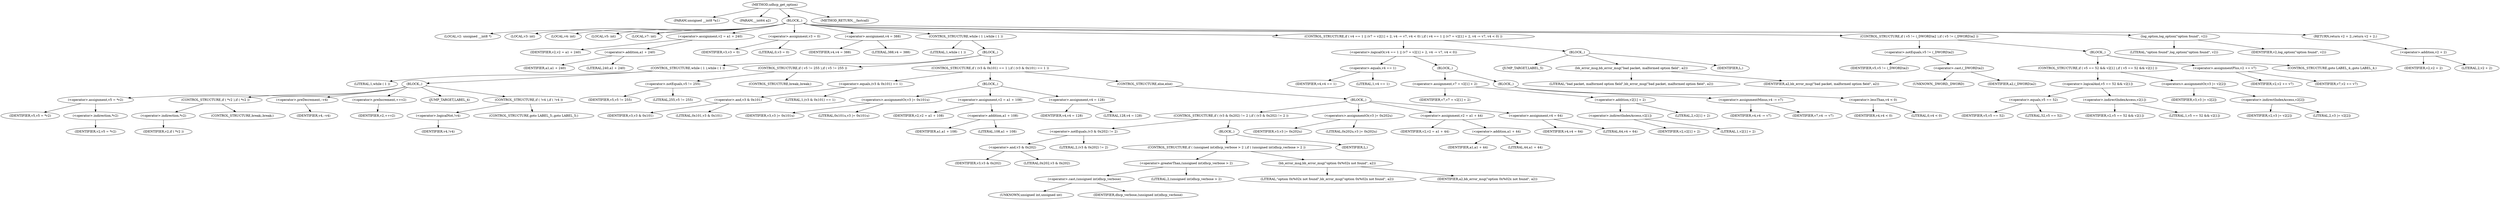 digraph udhcp_get_option {  
"1000106" [label = "(METHOD,udhcp_get_option)" ]
"1000107" [label = "(PARAM,unsigned __int8 *a1)" ]
"1000108" [label = "(PARAM,__int64 a2)" ]
"1000109" [label = "(BLOCK,,)" ]
"1000110" [label = "(LOCAL,v2: unsigned __int8 *)" ]
"1000111" [label = "(LOCAL,v3: int)" ]
"1000112" [label = "(LOCAL,v4: int)" ]
"1000113" [label = "(LOCAL,v5: int)" ]
"1000114" [label = "(LOCAL,v7: int)" ]
"1000115" [label = "(<operator>.assignment,v2 = a1 + 240)" ]
"1000116" [label = "(IDENTIFIER,v2,v2 = a1 + 240)" ]
"1000117" [label = "(<operator>.addition,a1 + 240)" ]
"1000118" [label = "(IDENTIFIER,a1,a1 + 240)" ]
"1000119" [label = "(LITERAL,240,a1 + 240)" ]
"1000120" [label = "(<operator>.assignment,v3 = 0)" ]
"1000121" [label = "(IDENTIFIER,v3,v3 = 0)" ]
"1000122" [label = "(LITERAL,0,v3 = 0)" ]
"1000123" [label = "(<operator>.assignment,v4 = 388)" ]
"1000124" [label = "(IDENTIFIER,v4,v4 = 388)" ]
"1000125" [label = "(LITERAL,388,v4 = 388)" ]
"1000126" [label = "(CONTROL_STRUCTURE,while ( 1 ),while ( 1 ))" ]
"1000127" [label = "(LITERAL,1,while ( 1 ))" ]
"1000128" [label = "(BLOCK,,)" ]
"1000129" [label = "(CONTROL_STRUCTURE,while ( 1 ),while ( 1 ))" ]
"1000130" [label = "(LITERAL,1,while ( 1 ))" ]
"1000131" [label = "(BLOCK,,)" ]
"1000132" [label = "(<operator>.assignment,v5 = *v2)" ]
"1000133" [label = "(IDENTIFIER,v5,v5 = *v2)" ]
"1000134" [label = "(<operator>.indirection,*v2)" ]
"1000135" [label = "(IDENTIFIER,v2,v5 = *v2)" ]
"1000136" [label = "(CONTROL_STRUCTURE,if ( *v2 ),if ( *v2 ))" ]
"1000137" [label = "(<operator>.indirection,*v2)" ]
"1000138" [label = "(IDENTIFIER,v2,if ( *v2 ))" ]
"1000139" [label = "(CONTROL_STRUCTURE,break;,break;)" ]
"1000140" [label = "(<operator>.preDecrement,--v4)" ]
"1000141" [label = "(IDENTIFIER,v4,--v4)" ]
"1000142" [label = "(<operator>.preIncrement,++v2)" ]
"1000143" [label = "(IDENTIFIER,v2,++v2)" ]
"1000144" [label = "(JUMP_TARGET,LABEL_4)" ]
"1000145" [label = "(CONTROL_STRUCTURE,if ( !v4 ),if ( !v4 ))" ]
"1000146" [label = "(<operator>.logicalNot,!v4)" ]
"1000147" [label = "(IDENTIFIER,v4,!v4)" ]
"1000148" [label = "(CONTROL_STRUCTURE,goto LABEL_5;,goto LABEL_5;)" ]
"1000149" [label = "(CONTROL_STRUCTURE,if ( v5 != 255 ),if ( v5 != 255 ))" ]
"1000150" [label = "(<operator>.notEquals,v5 != 255)" ]
"1000151" [label = "(IDENTIFIER,v5,v5 != 255)" ]
"1000152" [label = "(LITERAL,255,v5 != 255)" ]
"1000153" [label = "(CONTROL_STRUCTURE,break;,break;)" ]
"1000154" [label = "(CONTROL_STRUCTURE,if ( (v3 & 0x101) == 1 ),if ( (v3 & 0x101) == 1 ))" ]
"1000155" [label = "(<operator>.equals,(v3 & 0x101) == 1)" ]
"1000156" [label = "(<operator>.and,v3 & 0x101)" ]
"1000157" [label = "(IDENTIFIER,v3,v3 & 0x101)" ]
"1000158" [label = "(LITERAL,0x101,v3 & 0x101)" ]
"1000159" [label = "(LITERAL,1,(v3 & 0x101) == 1)" ]
"1000160" [label = "(BLOCK,,)" ]
"1000161" [label = "(<operators>.assignmentOr,v3 |= 0x101u)" ]
"1000162" [label = "(IDENTIFIER,v3,v3 |= 0x101u)" ]
"1000163" [label = "(LITERAL,0x101u,v3 |= 0x101u)" ]
"1000164" [label = "(<operator>.assignment,v2 = a1 + 108)" ]
"1000165" [label = "(IDENTIFIER,v2,v2 = a1 + 108)" ]
"1000166" [label = "(<operator>.addition,a1 + 108)" ]
"1000167" [label = "(IDENTIFIER,a1,a1 + 108)" ]
"1000168" [label = "(LITERAL,108,a1 + 108)" ]
"1000169" [label = "(<operator>.assignment,v4 = 128)" ]
"1000170" [label = "(IDENTIFIER,v4,v4 = 128)" ]
"1000171" [label = "(LITERAL,128,v4 = 128)" ]
"1000172" [label = "(CONTROL_STRUCTURE,else,else)" ]
"1000173" [label = "(BLOCK,,)" ]
"1000174" [label = "(CONTROL_STRUCTURE,if ( (v3 & 0x202) != 2 ),if ( (v3 & 0x202) != 2 ))" ]
"1000175" [label = "(<operator>.notEquals,(v3 & 0x202) != 2)" ]
"1000176" [label = "(<operator>.and,v3 & 0x202)" ]
"1000177" [label = "(IDENTIFIER,v3,v3 & 0x202)" ]
"1000178" [label = "(LITERAL,0x202,v3 & 0x202)" ]
"1000179" [label = "(LITERAL,2,(v3 & 0x202) != 2)" ]
"1000180" [label = "(BLOCK,,)" ]
"1000181" [label = "(CONTROL_STRUCTURE,if ( (unsigned int)dhcp_verbose > 2 ),if ( (unsigned int)dhcp_verbose > 2 ))" ]
"1000182" [label = "(<operator>.greaterThan,(unsigned int)dhcp_verbose > 2)" ]
"1000183" [label = "(<operator>.cast,(unsigned int)dhcp_verbose)" ]
"1000184" [label = "(UNKNOWN,unsigned int,unsigned int)" ]
"1000185" [label = "(IDENTIFIER,dhcp_verbose,(unsigned int)dhcp_verbose)" ]
"1000186" [label = "(LITERAL,2,(unsigned int)dhcp_verbose > 2)" ]
"1000187" [label = "(bb_error_msg,bb_error_msg(\"option 0x%02x not found\", a2))" ]
"1000188" [label = "(LITERAL,\"option 0x%02x not found\",bb_error_msg(\"option 0x%02x not found\", a2))" ]
"1000189" [label = "(IDENTIFIER,a2,bb_error_msg(\"option 0x%02x not found\", a2))" ]
"1000190" [label = "(IDENTIFIER,L,)" ]
"1000191" [label = "(<operators>.assignmentOr,v3 |= 0x202u)" ]
"1000192" [label = "(IDENTIFIER,v3,v3 |= 0x202u)" ]
"1000193" [label = "(LITERAL,0x202u,v3 |= 0x202u)" ]
"1000194" [label = "(<operator>.assignment,v2 = a1 + 44)" ]
"1000195" [label = "(IDENTIFIER,v2,v2 = a1 + 44)" ]
"1000196" [label = "(<operator>.addition,a1 + 44)" ]
"1000197" [label = "(IDENTIFIER,a1,a1 + 44)" ]
"1000198" [label = "(LITERAL,44,a1 + 44)" ]
"1000199" [label = "(<operator>.assignment,v4 = 64)" ]
"1000200" [label = "(IDENTIFIER,v4,v4 = 64)" ]
"1000201" [label = "(LITERAL,64,v4 = 64)" ]
"1000202" [label = "(CONTROL_STRUCTURE,if ( v4 == 1 || (v7 = v2[1] + 2, v4 -= v7, v4 < 0) ),if ( v4 == 1 || (v7 = v2[1] + 2, v4 -= v7, v4 < 0) ))" ]
"1000203" [label = "(<operator>.logicalOr,v4 == 1 || (v7 = v2[1] + 2, v4 -= v7, v4 < 0))" ]
"1000204" [label = "(<operator>.equals,v4 == 1)" ]
"1000205" [label = "(IDENTIFIER,v4,v4 == 1)" ]
"1000206" [label = "(LITERAL,1,v4 == 1)" ]
"1000207" [label = "(BLOCK,,)" ]
"1000208" [label = "(<operator>.assignment,v7 = v2[1] + 2)" ]
"1000209" [label = "(IDENTIFIER,v7,v7 = v2[1] + 2)" ]
"1000210" [label = "(<operator>.addition,v2[1] + 2)" ]
"1000211" [label = "(<operator>.indirectIndexAccess,v2[1])" ]
"1000212" [label = "(IDENTIFIER,v2,v2[1] + 2)" ]
"1000213" [label = "(LITERAL,1,v2[1] + 2)" ]
"1000214" [label = "(LITERAL,2,v2[1] + 2)" ]
"1000215" [label = "(BLOCK,,)" ]
"1000216" [label = "(<operator>.assignmentMinus,v4 -= v7)" ]
"1000217" [label = "(IDENTIFIER,v4,v4 -= v7)" ]
"1000218" [label = "(IDENTIFIER,v7,v4 -= v7)" ]
"1000219" [label = "(<operator>.lessThan,v4 < 0)" ]
"1000220" [label = "(IDENTIFIER,v4,v4 < 0)" ]
"1000221" [label = "(LITERAL,0,v4 < 0)" ]
"1000222" [label = "(BLOCK,,)" ]
"1000223" [label = "(JUMP_TARGET,LABEL_5)" ]
"1000224" [label = "(bb_error_msg,bb_error_msg(\"bad packet, malformed option field\", a2))" ]
"1000225" [label = "(LITERAL,\"bad packet, malformed option field\",bb_error_msg(\"bad packet, malformed option field\", a2))" ]
"1000226" [label = "(IDENTIFIER,a2,bb_error_msg(\"bad packet, malformed option field\", a2))" ]
"1000227" [label = "(IDENTIFIER,L,)" ]
"1000228" [label = "(CONTROL_STRUCTURE,if ( v5 != (_DWORD)a2 ),if ( v5 != (_DWORD)a2 ))" ]
"1000229" [label = "(<operator>.notEquals,v5 != (_DWORD)a2)" ]
"1000230" [label = "(IDENTIFIER,v5,v5 != (_DWORD)a2)" ]
"1000231" [label = "(<operator>.cast,(_DWORD)a2)" ]
"1000232" [label = "(UNKNOWN,_DWORD,_DWORD)" ]
"1000233" [label = "(IDENTIFIER,a2,(_DWORD)a2)" ]
"1000234" [label = "(BLOCK,,)" ]
"1000235" [label = "(CONTROL_STRUCTURE,if ( v5 == 52 && v2[1] ),if ( v5 == 52 && v2[1] ))" ]
"1000236" [label = "(<operator>.logicalAnd,v5 == 52 && v2[1])" ]
"1000237" [label = "(<operator>.equals,v5 == 52)" ]
"1000238" [label = "(IDENTIFIER,v5,v5 == 52)" ]
"1000239" [label = "(LITERAL,52,v5 == 52)" ]
"1000240" [label = "(<operator>.indirectIndexAccess,v2[1])" ]
"1000241" [label = "(IDENTIFIER,v2,v5 == 52 && v2[1])" ]
"1000242" [label = "(LITERAL,1,v5 == 52 && v2[1])" ]
"1000243" [label = "(<operators>.assignmentOr,v3 |= v2[2])" ]
"1000244" [label = "(IDENTIFIER,v3,v3 |= v2[2])" ]
"1000245" [label = "(<operator>.indirectIndexAccess,v2[2])" ]
"1000246" [label = "(IDENTIFIER,v2,v3 |= v2[2])" ]
"1000247" [label = "(LITERAL,2,v3 |= v2[2])" ]
"1000248" [label = "(<operator>.assignmentPlus,v2 += v7)" ]
"1000249" [label = "(IDENTIFIER,v2,v2 += v7)" ]
"1000250" [label = "(IDENTIFIER,v7,v2 += v7)" ]
"1000251" [label = "(CONTROL_STRUCTURE,goto LABEL_4;,goto LABEL_4;)" ]
"1000252" [label = "(log_option,log_option(\"option found\", v2))" ]
"1000253" [label = "(LITERAL,\"option found\",log_option(\"option found\", v2))" ]
"1000254" [label = "(IDENTIFIER,v2,log_option(\"option found\", v2))" ]
"1000255" [label = "(RETURN,return v2 + 2;,return v2 + 2;)" ]
"1000256" [label = "(<operator>.addition,v2 + 2)" ]
"1000257" [label = "(IDENTIFIER,v2,v2 + 2)" ]
"1000258" [label = "(LITERAL,2,v2 + 2)" ]
"1000259" [label = "(METHOD_RETURN,__fastcall)" ]
  "1000106" -> "1000107" 
  "1000106" -> "1000108" 
  "1000106" -> "1000109" 
  "1000106" -> "1000259" 
  "1000109" -> "1000110" 
  "1000109" -> "1000111" 
  "1000109" -> "1000112" 
  "1000109" -> "1000113" 
  "1000109" -> "1000114" 
  "1000109" -> "1000115" 
  "1000109" -> "1000120" 
  "1000109" -> "1000123" 
  "1000109" -> "1000126" 
  "1000109" -> "1000202" 
  "1000109" -> "1000228" 
  "1000109" -> "1000252" 
  "1000109" -> "1000255" 
  "1000115" -> "1000116" 
  "1000115" -> "1000117" 
  "1000117" -> "1000118" 
  "1000117" -> "1000119" 
  "1000120" -> "1000121" 
  "1000120" -> "1000122" 
  "1000123" -> "1000124" 
  "1000123" -> "1000125" 
  "1000126" -> "1000127" 
  "1000126" -> "1000128" 
  "1000128" -> "1000129" 
  "1000128" -> "1000149" 
  "1000128" -> "1000154" 
  "1000129" -> "1000130" 
  "1000129" -> "1000131" 
  "1000131" -> "1000132" 
  "1000131" -> "1000136" 
  "1000131" -> "1000140" 
  "1000131" -> "1000142" 
  "1000131" -> "1000144" 
  "1000131" -> "1000145" 
  "1000132" -> "1000133" 
  "1000132" -> "1000134" 
  "1000134" -> "1000135" 
  "1000136" -> "1000137" 
  "1000136" -> "1000139" 
  "1000137" -> "1000138" 
  "1000140" -> "1000141" 
  "1000142" -> "1000143" 
  "1000145" -> "1000146" 
  "1000145" -> "1000148" 
  "1000146" -> "1000147" 
  "1000149" -> "1000150" 
  "1000149" -> "1000153" 
  "1000150" -> "1000151" 
  "1000150" -> "1000152" 
  "1000154" -> "1000155" 
  "1000154" -> "1000160" 
  "1000154" -> "1000172" 
  "1000155" -> "1000156" 
  "1000155" -> "1000159" 
  "1000156" -> "1000157" 
  "1000156" -> "1000158" 
  "1000160" -> "1000161" 
  "1000160" -> "1000164" 
  "1000160" -> "1000169" 
  "1000161" -> "1000162" 
  "1000161" -> "1000163" 
  "1000164" -> "1000165" 
  "1000164" -> "1000166" 
  "1000166" -> "1000167" 
  "1000166" -> "1000168" 
  "1000169" -> "1000170" 
  "1000169" -> "1000171" 
  "1000172" -> "1000173" 
  "1000173" -> "1000174" 
  "1000173" -> "1000191" 
  "1000173" -> "1000194" 
  "1000173" -> "1000199" 
  "1000174" -> "1000175" 
  "1000174" -> "1000180" 
  "1000175" -> "1000176" 
  "1000175" -> "1000179" 
  "1000176" -> "1000177" 
  "1000176" -> "1000178" 
  "1000180" -> "1000181" 
  "1000180" -> "1000190" 
  "1000181" -> "1000182" 
  "1000181" -> "1000187" 
  "1000182" -> "1000183" 
  "1000182" -> "1000186" 
  "1000183" -> "1000184" 
  "1000183" -> "1000185" 
  "1000187" -> "1000188" 
  "1000187" -> "1000189" 
  "1000191" -> "1000192" 
  "1000191" -> "1000193" 
  "1000194" -> "1000195" 
  "1000194" -> "1000196" 
  "1000196" -> "1000197" 
  "1000196" -> "1000198" 
  "1000199" -> "1000200" 
  "1000199" -> "1000201" 
  "1000202" -> "1000203" 
  "1000202" -> "1000222" 
  "1000203" -> "1000204" 
  "1000203" -> "1000207" 
  "1000204" -> "1000205" 
  "1000204" -> "1000206" 
  "1000207" -> "1000208" 
  "1000207" -> "1000215" 
  "1000208" -> "1000209" 
  "1000208" -> "1000210" 
  "1000210" -> "1000211" 
  "1000210" -> "1000214" 
  "1000211" -> "1000212" 
  "1000211" -> "1000213" 
  "1000215" -> "1000216" 
  "1000215" -> "1000219" 
  "1000216" -> "1000217" 
  "1000216" -> "1000218" 
  "1000219" -> "1000220" 
  "1000219" -> "1000221" 
  "1000222" -> "1000223" 
  "1000222" -> "1000224" 
  "1000222" -> "1000227" 
  "1000224" -> "1000225" 
  "1000224" -> "1000226" 
  "1000228" -> "1000229" 
  "1000228" -> "1000234" 
  "1000229" -> "1000230" 
  "1000229" -> "1000231" 
  "1000231" -> "1000232" 
  "1000231" -> "1000233" 
  "1000234" -> "1000235" 
  "1000234" -> "1000248" 
  "1000234" -> "1000251" 
  "1000235" -> "1000236" 
  "1000235" -> "1000243" 
  "1000236" -> "1000237" 
  "1000236" -> "1000240" 
  "1000237" -> "1000238" 
  "1000237" -> "1000239" 
  "1000240" -> "1000241" 
  "1000240" -> "1000242" 
  "1000243" -> "1000244" 
  "1000243" -> "1000245" 
  "1000245" -> "1000246" 
  "1000245" -> "1000247" 
  "1000248" -> "1000249" 
  "1000248" -> "1000250" 
  "1000252" -> "1000253" 
  "1000252" -> "1000254" 
  "1000255" -> "1000256" 
  "1000256" -> "1000257" 
  "1000256" -> "1000258" 
}
